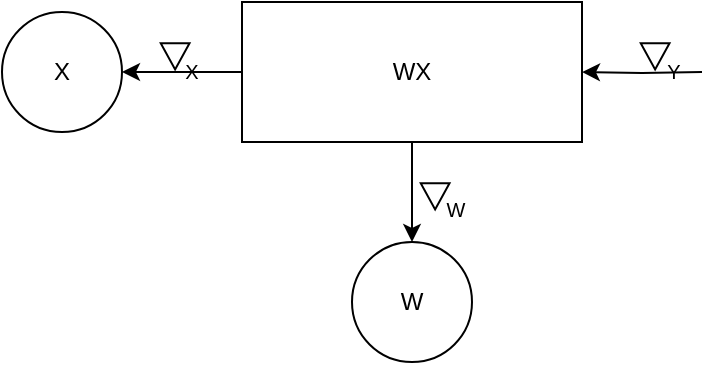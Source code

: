 <mxfile version="13.5.7" type="device"><diagram id="HMaHPG7OPZOM3gMjXMt6" name="Page-1"><mxGraphModel dx="964" dy="633" grid="1" gridSize="10" guides="1" tooltips="1" connect="1" arrows="1" fold="1" page="1" pageScale="1" pageWidth="850" pageHeight="1100" math="0" shadow="0"><root><mxCell id="0"/><mxCell id="1" parent="0"/><mxCell id="zC5wDJviyf17W5mrmckl-37" value="" style="triangle;whiteSpace=wrap;html=1;rotation=90;fillColor=none;" parent="1" vertex="1"><mxGeometry x="210" y="170" width="13.13" height="14.38" as="geometry"/></mxCell><mxCell id="zC5wDJviyf17W5mrmckl-39" value="&lt;sub&gt;W&lt;/sub&gt;" style="text;html=1;strokeColor=none;fillColor=none;align=center;verticalAlign=middle;whiteSpace=wrap;rounded=0;" parent="1" vertex="1"><mxGeometry x="207" y="172" width="40" height="17.19" as="geometry"/></mxCell><mxCell id="zC5wDJviyf17W5mrmckl-42" value="&lt;sub&gt;Y&lt;/sub&gt;" style="text;html=1;strokeColor=none;fillColor=none;align=center;verticalAlign=middle;whiteSpace=wrap;rounded=0;" parent="1" vertex="1"><mxGeometry x="316" y="102" width="40" height="20" as="geometry"/></mxCell><mxCell id="zC5wDJviyf17W5mrmckl-38" value="" style="triangle;whiteSpace=wrap;html=1;rotation=90;fillColor=none;" parent="1" vertex="1"><mxGeometry x="80" y="100" width="13.13" height="14.38" as="geometry"/></mxCell><mxCell id="zC5wDJviyf17W5mrmckl-40" value="&lt;sub&gt;X&lt;/sub&gt;" style="text;html=1;strokeColor=none;fillColor=none;align=center;verticalAlign=middle;whiteSpace=wrap;rounded=0;" parent="1" vertex="1"><mxGeometry x="75" y="103" width="40" height="17.19" as="geometry"/></mxCell><mxCell id="zC5wDJviyf17W5mrmckl-18" style="edgeStyle=orthogonalEdgeStyle;rounded=0;orthogonalLoop=1;jettySize=auto;html=1;" parent="1" source="zC5wDJviyf17W5mrmckl-1" target="zC5wDJviyf17W5mrmckl-4" edge="1"><mxGeometry relative="1" as="geometry"/></mxCell><mxCell id="zC5wDJviyf17W5mrmckl-19" style="edgeStyle=orthogonalEdgeStyle;rounded=0;orthogonalLoop=1;jettySize=auto;html=1;exitX=0;exitY=0.5;exitDx=0;exitDy=0;entryX=1;entryY=0.5;entryDx=0;entryDy=0;" parent="1" source="zC5wDJviyf17W5mrmckl-1" target="zC5wDJviyf17W5mrmckl-5" edge="1"><mxGeometry relative="1" as="geometry"/></mxCell><mxCell id="zC5wDJviyf17W5mrmckl-1" value="WX" style="rounded=0;whiteSpace=wrap;html=1;fillColor=none;" parent="1" vertex="1"><mxGeometry x="120" y="80" width="170" height="70" as="geometry"/></mxCell><mxCell id="zC5wDJviyf17W5mrmckl-4" value="W" style="ellipse;whiteSpace=wrap;html=1;aspect=fixed;fillColor=none;" parent="1" vertex="1"><mxGeometry x="175" y="200" width="60" height="60" as="geometry"/></mxCell><mxCell id="zC5wDJviyf17W5mrmckl-5" value="X" style="ellipse;whiteSpace=wrap;html=1;aspect=fixed;fillColor=none;" parent="1" vertex="1"><mxGeometry y="85" width="60" height="60" as="geometry"/></mxCell><mxCell id="zC5wDJviyf17W5mrmckl-21" style="edgeStyle=orthogonalEdgeStyle;rounded=0;orthogonalLoop=1;jettySize=auto;html=1;entryX=1;entryY=0.5;entryDx=0;entryDy=0;" parent="1" target="zC5wDJviyf17W5mrmckl-1" edge="1"><mxGeometry relative="1" as="geometry"><mxPoint x="350" y="115" as="sourcePoint"/></mxGeometry></mxCell><mxCell id="zC5wDJviyf17W5mrmckl-41" value="" style="triangle;whiteSpace=wrap;html=1;rotation=90;fillColor=none;" parent="1" vertex="1"><mxGeometry x="320" y="100" width="13.13" height="14.38" as="geometry"/></mxCell></root></mxGraphModel></diagram></mxfile>